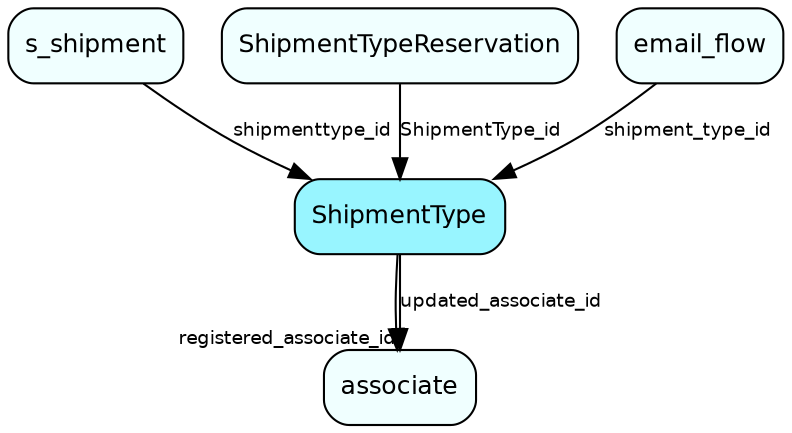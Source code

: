 digraph ShipmentType  {
node [shape = box style="rounded, filled" fontname = "Helvetica" fontsize = "12" ]
edge [fontname = "Helvetica" fontsize = "9"]

ShipmentType[fillcolor = "cadetblue1"]
associate[fillcolor = "azure1"]
s_shipment[fillcolor = "azure1"]
ShipmentTypeReservation[fillcolor = "azure1"]
email_flow[fillcolor = "azure1"]
ShipmentType -> associate [headlabel = "registered_associate_id"]
ShipmentType -> associate [label = "updated_associate_id"]
s_shipment -> ShipmentType [label = "shipmenttype_id"]
ShipmentTypeReservation -> ShipmentType [label = "ShipmentType_id"]
email_flow -> ShipmentType [label = "shipment_type_id"]
}
